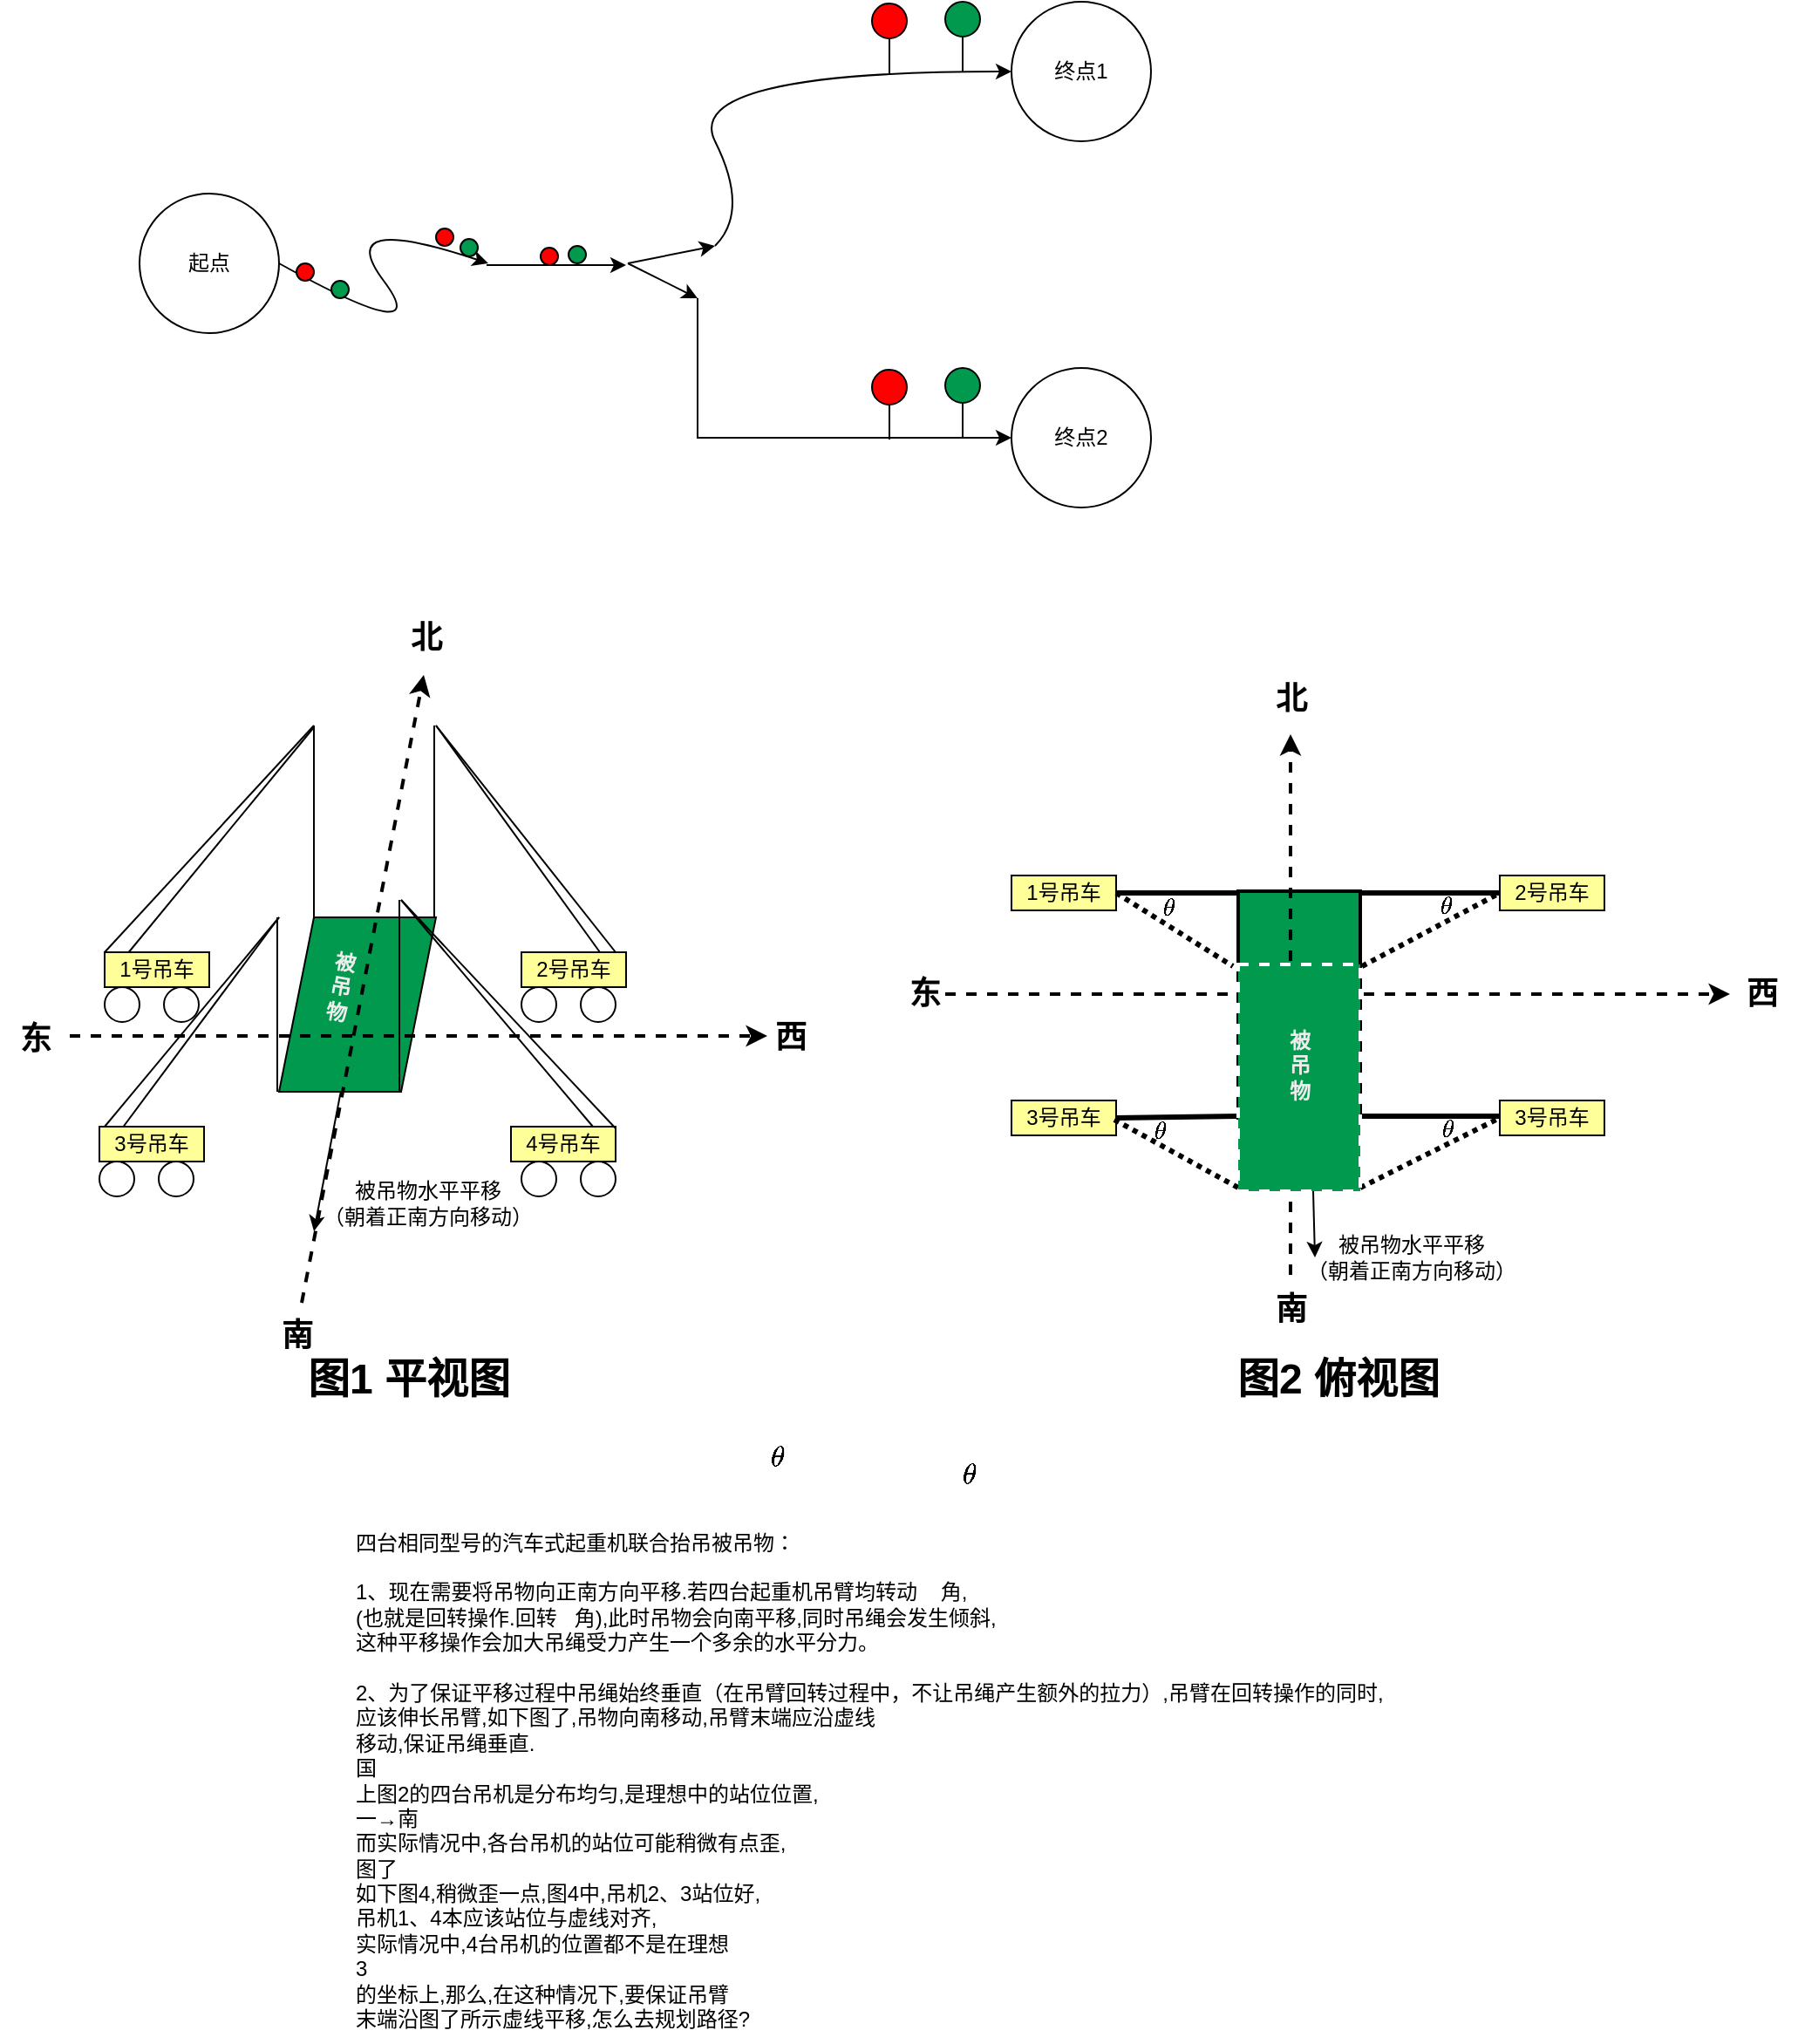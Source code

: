 <mxfile version="26.0.11">
  <diagram name="第 1 页" id="yO9kTaUimBpitbpSiqBW">
    <mxGraphModel dx="1434" dy="738" grid="1" gridSize="10" guides="1" tooltips="1" connect="1" arrows="1" fold="1" page="1" pageScale="1" pageWidth="827" pageHeight="1169" math="1" shadow="0">
      <root>
        <mxCell id="0" />
        <mxCell id="1" parent="0" />
        <mxCell id="OHiCeLRjC_9lza5a5SpA-1" value="起点" style="ellipse;whiteSpace=wrap;html=1;aspect=fixed;" vertex="1" parent="1">
          <mxGeometry x="110" y="250" width="80" height="80" as="geometry" />
        </mxCell>
        <mxCell id="OHiCeLRjC_9lza5a5SpA-2" value="终点2" style="ellipse;whiteSpace=wrap;html=1;aspect=fixed;" vertex="1" parent="1">
          <mxGeometry x="610" y="350" width="80" height="80" as="geometry" />
        </mxCell>
        <mxCell id="OHiCeLRjC_9lza5a5SpA-3" value="终点1" style="ellipse;whiteSpace=wrap;html=1;aspect=fixed;" vertex="1" parent="1">
          <mxGeometry x="610" y="140" width="80" height="80" as="geometry" />
        </mxCell>
        <mxCell id="OHiCeLRjC_9lza5a5SpA-4" value="" style="curved=1;endArrow=classic;html=1;rounded=0;" edge="1" parent="1">
          <mxGeometry width="50" height="50" relative="1" as="geometry">
            <mxPoint x="190" y="290" as="sourcePoint" />
            <mxPoint x="310" y="290" as="targetPoint" />
            <Array as="points">
              <mxPoint x="280" y="340" />
              <mxPoint x="220" y="260" />
            </Array>
          </mxGeometry>
        </mxCell>
        <mxCell id="OHiCeLRjC_9lza5a5SpA-5" value="" style="endArrow=classic;html=1;rounded=0;" edge="1" parent="1">
          <mxGeometry width="50" height="50" relative="1" as="geometry">
            <mxPoint x="309" y="291" as="sourcePoint" />
            <mxPoint x="389" y="291" as="targetPoint" />
          </mxGeometry>
        </mxCell>
        <mxCell id="OHiCeLRjC_9lza5a5SpA-6" value="" style="curved=1;endArrow=classic;html=1;rounded=0;entryX=0;entryY=0.5;entryDx=0;entryDy=0;" edge="1" parent="1" target="OHiCeLRjC_9lza5a5SpA-3">
          <mxGeometry width="50" height="50" relative="1" as="geometry">
            <mxPoint x="440" y="280" as="sourcePoint" />
            <mxPoint x="470" y="240" as="targetPoint" />
            <Array as="points">
              <mxPoint x="460" y="260" />
              <mxPoint x="420" y="180" />
            </Array>
          </mxGeometry>
        </mxCell>
        <mxCell id="OHiCeLRjC_9lza5a5SpA-7" value="" style="endArrow=classic;html=1;rounded=0;entryX=0;entryY=0.5;entryDx=0;entryDy=0;" edge="1" parent="1" target="OHiCeLRjC_9lza5a5SpA-2">
          <mxGeometry width="50" height="50" relative="1" as="geometry">
            <mxPoint x="430" y="310" as="sourcePoint" />
            <mxPoint x="380" y="420" as="targetPoint" />
            <Array as="points">
              <mxPoint x="430" y="390" />
            </Array>
          </mxGeometry>
        </mxCell>
        <mxCell id="OHiCeLRjC_9lza5a5SpA-8" value="" style="endArrow=classic;html=1;rounded=0;" edge="1" parent="1">
          <mxGeometry width="50" height="50" relative="1" as="geometry">
            <mxPoint x="390" y="290" as="sourcePoint" />
            <mxPoint x="440" y="280" as="targetPoint" />
          </mxGeometry>
        </mxCell>
        <mxCell id="OHiCeLRjC_9lza5a5SpA-9" value="" style="endArrow=classic;html=1;rounded=0;" edge="1" parent="1">
          <mxGeometry width="50" height="50" relative="1" as="geometry">
            <mxPoint x="390" y="290" as="sourcePoint" />
            <mxPoint x="430" y="310" as="targetPoint" />
          </mxGeometry>
        </mxCell>
        <mxCell id="OHiCeLRjC_9lza5a5SpA-12" value="" style="group" vertex="1" connectable="0" parent="1">
          <mxGeometry x="530" y="351" width="20" height="40" as="geometry" />
        </mxCell>
        <mxCell id="OHiCeLRjC_9lza5a5SpA-10" value="" style="ellipse;whiteSpace=wrap;html=1;aspect=fixed;fillColor=#FF0000;" vertex="1" parent="OHiCeLRjC_9lza5a5SpA-12">
          <mxGeometry width="20" height="20" as="geometry" />
        </mxCell>
        <mxCell id="OHiCeLRjC_9lza5a5SpA-11" value="" style="endArrow=none;html=1;rounded=0;entryX=0.5;entryY=1;entryDx=0;entryDy=0;" edge="1" parent="OHiCeLRjC_9lza5a5SpA-12" target="OHiCeLRjC_9lza5a5SpA-10">
          <mxGeometry width="50" height="50" relative="1" as="geometry">
            <mxPoint x="10" y="40" as="sourcePoint" />
            <mxPoint x="20" y="30" as="targetPoint" />
          </mxGeometry>
        </mxCell>
        <mxCell id="OHiCeLRjC_9lza5a5SpA-17" value="" style="group" vertex="1" connectable="0" parent="1">
          <mxGeometry x="572" y="350" width="20" height="40" as="geometry" />
        </mxCell>
        <mxCell id="OHiCeLRjC_9lza5a5SpA-18" value="" style="ellipse;whiteSpace=wrap;html=1;aspect=fixed;fillColor=#00994D;" vertex="1" parent="OHiCeLRjC_9lza5a5SpA-17">
          <mxGeometry width="20" height="20" as="geometry" />
        </mxCell>
        <mxCell id="OHiCeLRjC_9lza5a5SpA-19" value="" style="endArrow=none;html=1;rounded=0;entryX=0.5;entryY=1;entryDx=0;entryDy=0;" edge="1" parent="OHiCeLRjC_9lza5a5SpA-17" target="OHiCeLRjC_9lza5a5SpA-18">
          <mxGeometry width="50" height="50" relative="1" as="geometry">
            <mxPoint x="10" y="40" as="sourcePoint" />
            <mxPoint x="20" y="30" as="targetPoint" />
          </mxGeometry>
        </mxCell>
        <mxCell id="OHiCeLRjC_9lza5a5SpA-20" value="" style="group" vertex="1" connectable="0" parent="1">
          <mxGeometry x="530" y="141" width="20" height="40" as="geometry" />
        </mxCell>
        <mxCell id="OHiCeLRjC_9lza5a5SpA-21" value="" style="ellipse;whiteSpace=wrap;html=1;aspect=fixed;fillColor=#FF0000;" vertex="1" parent="OHiCeLRjC_9lza5a5SpA-20">
          <mxGeometry width="20" height="20" as="geometry" />
        </mxCell>
        <mxCell id="OHiCeLRjC_9lza5a5SpA-22" value="" style="endArrow=none;html=1;rounded=0;entryX=0.5;entryY=1;entryDx=0;entryDy=0;" edge="1" parent="OHiCeLRjC_9lza5a5SpA-20" target="OHiCeLRjC_9lza5a5SpA-21">
          <mxGeometry width="50" height="50" relative="1" as="geometry">
            <mxPoint x="10" y="40" as="sourcePoint" />
            <mxPoint x="20" y="30" as="targetPoint" />
          </mxGeometry>
        </mxCell>
        <mxCell id="OHiCeLRjC_9lza5a5SpA-23" value="" style="group" vertex="1" connectable="0" parent="1">
          <mxGeometry x="572" y="140" width="20" height="40" as="geometry" />
        </mxCell>
        <mxCell id="OHiCeLRjC_9lza5a5SpA-24" value="" style="ellipse;whiteSpace=wrap;html=1;aspect=fixed;fillColor=#00994D;" vertex="1" parent="OHiCeLRjC_9lza5a5SpA-23">
          <mxGeometry width="20" height="20" as="geometry" />
        </mxCell>
        <mxCell id="OHiCeLRjC_9lza5a5SpA-25" value="" style="endArrow=none;html=1;rounded=0;entryX=0.5;entryY=1;entryDx=0;entryDy=0;" edge="1" parent="OHiCeLRjC_9lza5a5SpA-23" target="OHiCeLRjC_9lza5a5SpA-24">
          <mxGeometry width="50" height="50" relative="1" as="geometry">
            <mxPoint x="10" y="40" as="sourcePoint" />
            <mxPoint x="20" y="30" as="targetPoint" />
          </mxGeometry>
        </mxCell>
        <mxCell id="OHiCeLRjC_9lza5a5SpA-26" value="" style="ellipse;whiteSpace=wrap;html=1;aspect=fixed;fillColor=#00994D;" vertex="1" parent="1">
          <mxGeometry x="220" y="300" width="10" height="10" as="geometry" />
        </mxCell>
        <mxCell id="OHiCeLRjC_9lza5a5SpA-27" value="" style="ellipse;whiteSpace=wrap;html=1;aspect=fixed;fillColor=#FF0000;" vertex="1" parent="1">
          <mxGeometry x="200" y="290" width="10" height="10" as="geometry" />
        </mxCell>
        <mxCell id="OHiCeLRjC_9lza5a5SpA-29" value="" style="ellipse;whiteSpace=wrap;html=1;aspect=fixed;fillColor=#FF0000;" vertex="1" parent="1">
          <mxGeometry x="280" y="270" width="10" height="10" as="geometry" />
        </mxCell>
        <mxCell id="OHiCeLRjC_9lza5a5SpA-31" value="" style="ellipse;whiteSpace=wrap;html=1;aspect=fixed;fillColor=#00994D;" vertex="1" parent="1">
          <mxGeometry x="294" y="276" width="10" height="10" as="geometry" />
        </mxCell>
        <mxCell id="OHiCeLRjC_9lza5a5SpA-32" value="" style="ellipse;whiteSpace=wrap;html=1;aspect=fixed;fillColor=#00994D;" vertex="1" parent="1">
          <mxGeometry x="356" y="280" width="10" height="10" as="geometry" />
        </mxCell>
        <mxCell id="OHiCeLRjC_9lza5a5SpA-34" value="" style="ellipse;whiteSpace=wrap;html=1;aspect=fixed;fillColor=#FF0000;" vertex="1" parent="1">
          <mxGeometry x="340" y="281" width="10" height="10" as="geometry" />
        </mxCell>
        <mxCell id="OHiCeLRjC_9lza5a5SpA-35" value="&lt;div&gt;&lt;span style=&quot;background-color: transparent; color: light-dark(rgb(0, 0, 0), rgb(255, 255, 255));&quot;&gt;四台相同型号的汽车式起重机联合抬吊被吊物：&lt;/span&gt;&lt;/div&gt;&lt;div&gt;&lt;span style=&quot;background-color: transparent; color: light-dark(rgb(0, 0, 0), rgb(255, 255, 255));&quot;&gt;&lt;br&gt;&lt;/span&gt;&lt;/div&gt;&lt;div&gt;&lt;span style=&quot;background-color: transparent; color: light-dark(rgb(0, 0, 0), rgb(255, 255, 255));&quot;&gt;1、&lt;/span&gt;&lt;span style=&quot;background-color: transparent; color: light-dark(rgb(0, 0, 0), rgb(255, 255, 255));&quot;&gt;现在需要将吊物向正南方向平移.若四台起重机吊臂均转动&amp;nbsp; &amp;nbsp; 角,&lt;/span&gt;&lt;/div&gt;&lt;div style=&quot;&quot;&gt;(也就是回转操作.回转&amp;nbsp; &amp;nbsp;角),此时吊物会向南平移,同时吊绳&lt;span style=&quot;background-color: transparent; color: light-dark(rgb(0, 0, 0), rgb(255, 255, 255));&quot;&gt;会发生倾斜,&lt;/span&gt;&lt;/div&gt;&lt;div style=&quot;&quot;&gt;&lt;span style=&quot;background-color: transparent; color: light-dark(rgb(0, 0, 0), rgb(255, 255, 255));&quot;&gt;这种平移操作会加大吊绳受力产生一个多余&lt;/span&gt;&lt;span style=&quot;background-color: transparent; color: light-dark(rgb(0, 0, 0), rgb(255, 255, 255));&quot;&gt;的水平分力。&lt;/span&gt;&lt;/div&gt;&lt;div style=&quot;&quot;&gt;&lt;span style=&quot;background-color: transparent; color: light-dark(rgb(0, 0, 0), rgb(255, 255, 255));&quot;&gt;&lt;br&gt;&lt;/span&gt;&lt;/div&gt;&lt;div style=&quot;&quot;&gt;&lt;span style=&quot;background-color: transparent; color: light-dark(rgb(0, 0, 0), rgb(255, 255, 255));&quot;&gt;2、为了保证平移过程中吊绳始终垂直（在吊臂回转过程中，不让吊绳产生额外的拉力）,吊臂在回转操作的同时,&lt;/span&gt;&lt;/div&gt;&lt;div&gt;应该伸长吊臂,如下图了,吊物向南移动,吊臂末端应沿虚线&lt;/div&gt;&lt;div&gt;移动,保证吊绳垂直.&lt;/div&gt;&lt;div&gt;国&lt;/div&gt;&lt;div&gt;上图2的四台吊机是分布均匀,是理想中的站位位置,&lt;/div&gt;&lt;div&gt;一→南&lt;/div&gt;&lt;div&gt;而实际情况中,各台吊机的站位可能稍微有点歪,&lt;/div&gt;&lt;div&gt;图了&lt;/div&gt;&lt;div&gt;如下图4,稍微歪一点,图4中,吊机2、3站位好,&lt;/div&gt;&lt;div&gt;吊机1、4本应该站位与虚线对齐,&lt;/div&gt;&lt;div&gt;实际情况中,4台吊机的位置都不是在理想&lt;/div&gt;&lt;div&gt;3&lt;/div&gt;&lt;div&gt;的坐标上,那么,在这种情况下,要保证吊臂&lt;/div&gt;&lt;div&gt;末端沿图了所示虚线平移,怎么去规划路径?&lt;/div&gt;" style="text;html=1;align=left;verticalAlign=middle;resizable=0;points=[];autosize=1;strokeColor=none;fillColor=none;" vertex="1" parent="1">
          <mxGeometry x="232" y="1010" width="610" height="300" as="geometry" />
        </mxCell>
        <mxCell id="OHiCeLRjC_9lza5a5SpA-37" value="" style="endArrow=none;html=1;rounded=0;exitX=0;exitY=0;exitDx=0;exitDy=0;" edge="1" parent="1" source="OHiCeLRjC_9lza5a5SpA-40">
          <mxGeometry width="50" height="50" relative="1" as="geometry">
            <mxPoint x="100" y="685" as="sourcePoint" />
            <mxPoint x="210" y="555" as="targetPoint" />
          </mxGeometry>
        </mxCell>
        <mxCell id="OHiCeLRjC_9lza5a5SpA-39" value="" style="endArrow=none;html=1;rounded=0;" edge="1" parent="1">
          <mxGeometry width="50" height="50" relative="1" as="geometry">
            <mxPoint x="103" y="686" as="sourcePoint" />
            <mxPoint x="210" y="556" as="targetPoint" />
          </mxGeometry>
        </mxCell>
        <mxCell id="OHiCeLRjC_9lza5a5SpA-40" value="1号吊车" style="rounded=0;whiteSpace=wrap;html=1;fillColor=light-dark(#FFFF99,#EDEDED);" vertex="1" parent="1">
          <mxGeometry x="90" y="685" width="60" height="20" as="geometry" />
        </mxCell>
        <mxCell id="OHiCeLRjC_9lza5a5SpA-41" value="" style="ellipse;whiteSpace=wrap;html=1;aspect=fixed;" vertex="1" parent="1">
          <mxGeometry x="90" y="705" width="20" height="20" as="geometry" />
        </mxCell>
        <mxCell id="OHiCeLRjC_9lza5a5SpA-42" value="" style="ellipse;whiteSpace=wrap;html=1;aspect=fixed;" vertex="1" parent="1">
          <mxGeometry x="124" y="705" width="20" height="20" as="geometry" />
        </mxCell>
        <mxCell id="OHiCeLRjC_9lza5a5SpA-43" value="" style="endArrow=none;html=1;rounded=0;" edge="1" parent="1">
          <mxGeometry width="50" height="50" relative="1" as="geometry">
            <mxPoint x="210" y="665" as="sourcePoint" />
            <mxPoint x="210" y="555" as="targetPoint" />
          </mxGeometry>
        </mxCell>
        <mxCell id="OHiCeLRjC_9lza5a5SpA-44" value="" style="endArrow=none;html=1;rounded=0;" edge="1" parent="1">
          <mxGeometry width="50" height="50" relative="1" as="geometry">
            <mxPoint x="90" y="785" as="sourcePoint" />
            <mxPoint x="190" y="665" as="targetPoint" />
          </mxGeometry>
        </mxCell>
        <mxCell id="OHiCeLRjC_9lza5a5SpA-45" value="" style="endArrow=none;html=1;rounded=0;" edge="1" parent="1">
          <mxGeometry width="50" height="50" relative="1" as="geometry">
            <mxPoint x="100" y="786" as="sourcePoint" />
            <mxPoint x="190" y="665" as="targetPoint" />
          </mxGeometry>
        </mxCell>
        <mxCell id="OHiCeLRjC_9lza5a5SpA-46" value="3号吊车" style="rounded=0;whiteSpace=wrap;html=1;fillColor=#FFFF99;" vertex="1" parent="1">
          <mxGeometry x="87" y="785" width="60" height="20" as="geometry" />
        </mxCell>
        <mxCell id="OHiCeLRjC_9lza5a5SpA-47" value="" style="ellipse;whiteSpace=wrap;html=1;aspect=fixed;" vertex="1" parent="1">
          <mxGeometry x="87" y="805" width="20" height="20" as="geometry" />
        </mxCell>
        <mxCell id="OHiCeLRjC_9lza5a5SpA-48" value="" style="ellipse;whiteSpace=wrap;html=1;aspect=fixed;" vertex="1" parent="1">
          <mxGeometry x="121" y="805" width="20" height="20" as="geometry" />
        </mxCell>
        <mxCell id="OHiCeLRjC_9lza5a5SpA-50" value="" style="endArrow=none;html=1;rounded=0;" edge="1" parent="1">
          <mxGeometry width="50" height="50" relative="1" as="geometry">
            <mxPoint x="383" y="685" as="sourcePoint" />
            <mxPoint x="280" y="555" as="targetPoint" />
          </mxGeometry>
        </mxCell>
        <mxCell id="OHiCeLRjC_9lza5a5SpA-51" value="" style="endArrow=none;html=1;rounded=0;exitX=0.75;exitY=0;exitDx=0;exitDy=0;" edge="1" parent="1" source="OHiCeLRjC_9lza5a5SpA-52">
          <mxGeometry width="50" height="50" relative="1" as="geometry">
            <mxPoint x="386" y="686" as="sourcePoint" />
            <mxPoint x="280" y="555" as="targetPoint" />
          </mxGeometry>
        </mxCell>
        <mxCell id="OHiCeLRjC_9lza5a5SpA-52" value="2号吊车" style="rounded=0;whiteSpace=wrap;html=1;flipH=1;fillColor=#FFFF99;" vertex="1" parent="1">
          <mxGeometry x="329" y="685" width="60" height="20" as="geometry" />
        </mxCell>
        <mxCell id="OHiCeLRjC_9lza5a5SpA-53" value="" style="ellipse;whiteSpace=wrap;html=1;aspect=fixed;flipH=1;" vertex="1" parent="1">
          <mxGeometry x="329" y="705" width="20" height="20" as="geometry" />
        </mxCell>
        <mxCell id="OHiCeLRjC_9lza5a5SpA-54" value="" style="ellipse;whiteSpace=wrap;html=1;aspect=fixed;flipH=1;" vertex="1" parent="1">
          <mxGeometry x="363" y="705" width="20" height="20" as="geometry" />
        </mxCell>
        <mxCell id="OHiCeLRjC_9lza5a5SpA-55" value="" style="endArrow=none;html=1;rounded=0;" edge="1" parent="1">
          <mxGeometry width="50" height="50" relative="1" as="geometry">
            <mxPoint x="279" y="665" as="sourcePoint" />
            <mxPoint x="279" y="555" as="targetPoint" />
          </mxGeometry>
        </mxCell>
        <mxCell id="OHiCeLRjC_9lza5a5SpA-58" value="4号吊车" style="rounded=0;whiteSpace=wrap;html=1;flipH=1;fillColor=#FFFF99;" vertex="1" parent="1">
          <mxGeometry x="323" y="785" width="60" height="20" as="geometry" />
        </mxCell>
        <mxCell id="OHiCeLRjC_9lza5a5SpA-59" value="" style="ellipse;whiteSpace=wrap;html=1;aspect=fixed;flipH=1;" vertex="1" parent="1">
          <mxGeometry x="329" y="805" width="20" height="20" as="geometry" />
        </mxCell>
        <mxCell id="OHiCeLRjC_9lza5a5SpA-60" value="" style="ellipse;whiteSpace=wrap;html=1;aspect=fixed;flipH=1;" vertex="1" parent="1">
          <mxGeometry x="363" y="805" width="20" height="20" as="geometry" />
        </mxCell>
        <mxCell id="OHiCeLRjC_9lza5a5SpA-62" value="" style="shape=parallelogram;perimeter=parallelogramPerimeter;whiteSpace=wrap;html=1;fixedSize=1;fillColor=#00994D;" vertex="1" parent="1">
          <mxGeometry x="190" y="665" width="90" height="100" as="geometry" />
        </mxCell>
        <mxCell id="OHiCeLRjC_9lza5a5SpA-49" value="" style="endArrow=none;html=1;rounded=0;" edge="1" parent="1">
          <mxGeometry width="50" height="50" relative="1" as="geometry">
            <mxPoint x="189" y="765" as="sourcePoint" />
            <mxPoint x="189" y="665" as="targetPoint" />
          </mxGeometry>
        </mxCell>
        <mxCell id="OHiCeLRjC_9lza5a5SpA-61" value="" style="endArrow=none;html=1;rounded=0;" edge="1" parent="1">
          <mxGeometry width="50" height="50" relative="1" as="geometry">
            <mxPoint x="259" y="765" as="sourcePoint" />
            <mxPoint x="259" y="655" as="targetPoint" />
          </mxGeometry>
        </mxCell>
        <mxCell id="OHiCeLRjC_9lza5a5SpA-57" value="" style="endArrow=none;html=1;rounded=0;" edge="1" parent="1">
          <mxGeometry width="50" height="50" relative="1" as="geometry">
            <mxPoint x="383" y="786" as="sourcePoint" />
            <mxPoint x="260" y="655" as="targetPoint" />
          </mxGeometry>
        </mxCell>
        <mxCell id="OHiCeLRjC_9lza5a5SpA-56" value="" style="endArrow=none;html=1;rounded=0;" edge="1" parent="1">
          <mxGeometry width="50" height="50" relative="1" as="geometry">
            <mxPoint x="370" y="785" as="sourcePoint" />
            <mxPoint x="260" y="655" as="targetPoint" />
          </mxGeometry>
        </mxCell>
        <mxCell id="OHiCeLRjC_9lza5a5SpA-63" value="" style="endArrow=classic;html=1;rounded=0;" edge="1" parent="1" source="OHiCeLRjC_9lza5a5SpA-62">
          <mxGeometry width="50" height="50" relative="1" as="geometry">
            <mxPoint x="220" y="895" as="sourcePoint" />
            <mxPoint x="210" y="845" as="targetPoint" />
          </mxGeometry>
        </mxCell>
        <mxCell id="OHiCeLRjC_9lza5a5SpA-65" value="" style="endArrow=classic;html=1;rounded=0;strokeWidth=2;dashed=1;" edge="1" parent="1">
          <mxGeometry width="50" height="50" relative="1" as="geometry">
            <mxPoint x="70" y="733" as="sourcePoint" />
            <mxPoint x="470" y="733" as="targetPoint" />
          </mxGeometry>
        </mxCell>
        <mxCell id="OHiCeLRjC_9lza5a5SpA-66" value="" style="endArrow=classic;html=1;rounded=0;strokeWidth=2;dashed=1;" edge="1" parent="1">
          <mxGeometry width="50" height="50" relative="1" as="geometry">
            <mxPoint x="203" y="886" as="sourcePoint" />
            <mxPoint x="273" y="526" as="targetPoint" />
          </mxGeometry>
        </mxCell>
        <mxCell id="OHiCeLRjC_9lza5a5SpA-67" value="&lt;font style=&quot;font-size: 18px;&quot;&gt;&lt;b&gt;东&lt;/b&gt;&lt;/font&gt;" style="text;html=1;align=center;verticalAlign=middle;resizable=0;points=[];autosize=1;strokeColor=none;fillColor=none;" vertex="1" parent="1">
          <mxGeometry x="30" y="715" width="40" height="40" as="geometry" />
        </mxCell>
        <mxCell id="OHiCeLRjC_9lza5a5SpA-68" value="&lt;span style=&quot;font-size: 18px;&quot;&gt;&lt;b&gt;南&lt;/b&gt;&lt;/span&gt;" style="text;html=1;align=center;verticalAlign=middle;resizable=0;points=[];autosize=1;strokeColor=none;fillColor=none;" vertex="1" parent="1">
          <mxGeometry x="180" y="885" width="40" height="40" as="geometry" />
        </mxCell>
        <mxCell id="OHiCeLRjC_9lza5a5SpA-69" value="&lt;font style=&quot;font-size: 18px;&quot;&gt;&lt;b&gt;西&lt;/b&gt;&lt;/font&gt;" style="text;html=1;align=center;verticalAlign=middle;resizable=0;points=[];autosize=1;strokeColor=none;fillColor=none;" vertex="1" parent="1">
          <mxGeometry x="463" y="714" width="40" height="40" as="geometry" />
        </mxCell>
        <mxCell id="OHiCeLRjC_9lza5a5SpA-70" value="&lt;font style=&quot;font-size: 18px;&quot;&gt;&lt;b&gt;北&lt;/b&gt;&lt;/font&gt;" style="text;html=1;align=center;verticalAlign=middle;resizable=0;points=[];autosize=1;strokeColor=none;fillColor=none;" vertex="1" parent="1">
          <mxGeometry x="254" y="485" width="40" height="40" as="geometry" />
        </mxCell>
        <mxCell id="OHiCeLRjC_9lza5a5SpA-71" value="" style="rounded=0;whiteSpace=wrap;html=1;fillColor=#00994D;strokeWidth=2;" vertex="1" parent="1">
          <mxGeometry x="740" y="650" width="70" height="130" as="geometry" />
        </mxCell>
        <mxCell id="OHiCeLRjC_9lza5a5SpA-72" value="" style="endArrow=none;html=1;rounded=0;entryX=0;entryY=0;entryDx=0;entryDy=0;strokeWidth=3;exitX=1;exitY=0.5;exitDx=0;exitDy=0;" edge="1" parent="1" source="OHiCeLRjC_9lza5a5SpA-74">
          <mxGeometry width="50" height="50" relative="1" as="geometry">
            <mxPoint x="650" y="651" as="sourcePoint" />
            <mxPoint x="740" y="651" as="targetPoint" />
          </mxGeometry>
        </mxCell>
        <mxCell id="OHiCeLRjC_9lza5a5SpA-74" value="1号吊车" style="rounded=0;whiteSpace=wrap;html=1;fillColor=light-dark(#FFFF99,#EDEDED);" vertex="1" parent="1">
          <mxGeometry x="610" y="641" width="60" height="20" as="geometry" />
        </mxCell>
        <mxCell id="OHiCeLRjC_9lza5a5SpA-75" value="" style="endArrow=none;html=1;rounded=0;entryX=0;entryY=0;entryDx=0;entryDy=0;strokeWidth=3;exitX=1;exitY=0.5;exitDx=0;exitDy=0;" edge="1" parent="1" source="OHiCeLRjC_9lza5a5SpA-76">
          <mxGeometry width="50" height="50" relative="1" as="geometry">
            <mxPoint x="650" y="779" as="sourcePoint" />
            <mxPoint x="740" y="779" as="targetPoint" />
          </mxGeometry>
        </mxCell>
        <mxCell id="OHiCeLRjC_9lza5a5SpA-76" value="3号吊车" style="rounded=0;whiteSpace=wrap;html=1;fillColor=light-dark(#FFFF99,#EDEDED);" vertex="1" parent="1">
          <mxGeometry x="610" y="770" width="60" height="20" as="geometry" />
        </mxCell>
        <mxCell id="OHiCeLRjC_9lza5a5SpA-77" value="2号吊车" style="rounded=0;whiteSpace=wrap;html=1;fillColor=light-dark(#FFFF99,#EDEDED);" vertex="1" parent="1">
          <mxGeometry x="890" y="641" width="60" height="20" as="geometry" />
        </mxCell>
        <mxCell id="OHiCeLRjC_9lza5a5SpA-78" value="3号吊车" style="rounded=0;whiteSpace=wrap;html=1;fillColor=light-dark(#FFFF99,#EDEDED);" vertex="1" parent="1">
          <mxGeometry x="890" y="770" width="60" height="20" as="geometry" />
        </mxCell>
        <mxCell id="OHiCeLRjC_9lza5a5SpA-79" value="" style="endArrow=none;html=1;rounded=0;entryX=0;entryY=0;entryDx=0;entryDy=0;strokeWidth=3;" edge="1" parent="1">
          <mxGeometry width="50" height="50" relative="1" as="geometry">
            <mxPoint x="810" y="779" as="sourcePoint" />
            <mxPoint x="890" y="779" as="targetPoint" />
          </mxGeometry>
        </mxCell>
        <mxCell id="OHiCeLRjC_9lza5a5SpA-80" value="" style="endArrow=none;html=1;rounded=0;entryX=0;entryY=0;entryDx=0;entryDy=0;strokeWidth=3;" edge="1" parent="1">
          <mxGeometry width="50" height="50" relative="1" as="geometry">
            <mxPoint x="810" y="651" as="sourcePoint" />
            <mxPoint x="890" y="651" as="targetPoint" />
          </mxGeometry>
        </mxCell>
        <mxCell id="OHiCeLRjC_9lza5a5SpA-81" value="&lt;b&gt;&lt;font style=&quot;color: rgb(237, 237, 237);&quot;&gt;被&lt;/font&gt;&lt;/b&gt;&lt;div&gt;&lt;b&gt;&lt;font style=&quot;color: rgb(237, 237, 237);&quot;&gt;吊&lt;/font&gt;&lt;/b&gt;&lt;/div&gt;&lt;div&gt;&lt;b&gt;&lt;font style=&quot;color: rgb(237, 237, 237);&quot;&gt;物&lt;/font&gt;&lt;/b&gt;&lt;/div&gt;" style="text;html=1;align=center;verticalAlign=middle;resizable=0;points=[];autosize=1;strokeColor=none;fillColor=none;rotation=10;" vertex="1" parent="1">
          <mxGeometry x="205" y="675" width="40" height="60" as="geometry" />
        </mxCell>
        <mxCell id="OHiCeLRjC_9lza5a5SpA-84" value="" style="endArrow=classic;html=1;rounded=0;strokeWidth=2;dashed=1;" edge="1" parent="1">
          <mxGeometry width="50" height="50" relative="1" as="geometry">
            <mxPoint x="572" y="709" as="sourcePoint" />
            <mxPoint x="1022" y="709" as="targetPoint" />
          </mxGeometry>
        </mxCell>
        <mxCell id="OHiCeLRjC_9lza5a5SpA-85" value="" style="endArrow=classic;html=1;rounded=0;strokeWidth=2;dashed=1;" edge="1" parent="1">
          <mxGeometry width="50" height="50" relative="1" as="geometry">
            <mxPoint x="770" y="870" as="sourcePoint" />
            <mxPoint x="770" y="560" as="targetPoint" />
          </mxGeometry>
        </mxCell>
        <mxCell id="OHiCeLRjC_9lza5a5SpA-86" value="&lt;font style=&quot;font-size: 18px;&quot;&gt;&lt;b&gt;东&lt;/b&gt;&lt;/font&gt;" style="text;html=1;align=center;verticalAlign=middle;resizable=0;points=[];autosize=1;strokeColor=none;fillColor=none;" vertex="1" parent="1">
          <mxGeometry x="540" y="689" width="40" height="40" as="geometry" />
        </mxCell>
        <mxCell id="OHiCeLRjC_9lza5a5SpA-87" value="&lt;span style=&quot;font-size: 18px;&quot;&gt;&lt;b&gt;南&lt;/b&gt;&lt;/span&gt;" style="text;html=1;align=center;verticalAlign=middle;resizable=0;points=[];autosize=1;strokeColor=none;fillColor=none;" vertex="1" parent="1">
          <mxGeometry x="750" y="870" width="40" height="40" as="geometry" />
        </mxCell>
        <mxCell id="OHiCeLRjC_9lza5a5SpA-88" value="&lt;span style=&quot;font-size: 18px;&quot;&gt;&lt;b&gt;西&lt;/b&gt;&lt;/span&gt;" style="text;html=1;align=center;verticalAlign=middle;resizable=0;points=[];autosize=1;strokeColor=none;fillColor=none;" vertex="1" parent="1">
          <mxGeometry x="1020" y="689" width="40" height="40" as="geometry" />
        </mxCell>
        <mxCell id="OHiCeLRjC_9lza5a5SpA-89" value="&lt;font style=&quot;font-size: 18px;&quot;&gt;&lt;b&gt;北&lt;/b&gt;&lt;/font&gt;" style="text;html=1;align=center;verticalAlign=middle;resizable=0;points=[];autosize=1;strokeColor=none;fillColor=none;" vertex="1" parent="1">
          <mxGeometry x="750" y="520" width="40" height="40" as="geometry" />
        </mxCell>
        <mxCell id="OHiCeLRjC_9lza5a5SpA-90" value="&lt;b&gt;&lt;font style=&quot;font-size: 24px;&quot;&gt;图1 平视图&lt;/font&gt;&lt;/b&gt;" style="text;html=1;align=center;verticalAlign=middle;resizable=0;points=[];autosize=1;strokeColor=none;fillColor=none;" vertex="1" parent="1">
          <mxGeometry x="194" y="910" width="140" height="40" as="geometry" />
        </mxCell>
        <mxCell id="OHiCeLRjC_9lza5a5SpA-91" value="&lt;b&gt;&lt;font style=&quot;font-size: 24px;&quot;&gt;图2 俯视图&lt;/font&gt;&lt;/b&gt;" style="text;html=1;align=center;verticalAlign=middle;resizable=0;points=[];autosize=1;strokeColor=none;fillColor=none;" vertex="1" parent="1">
          <mxGeometry x="727" y="910" width="140" height="40" as="geometry" />
        </mxCell>
        <mxCell id="OHiCeLRjC_9lza5a5SpA-92" value="" style="endArrow=classic;html=1;rounded=0;exitX=0.614;exitY=0.992;exitDx=0;exitDy=0;exitPerimeter=0;" edge="1" parent="1" source="OHiCeLRjC_9lza5a5SpA-99">
          <mxGeometry width="50" height="50" relative="1" as="geometry">
            <mxPoint x="830" y="880" as="sourcePoint" />
            <mxPoint x="784" y="860" as="targetPoint" />
          </mxGeometry>
        </mxCell>
        <mxCell id="OHiCeLRjC_9lza5a5SpA-93" value="被吊物水平平移&lt;div&gt;（朝着正南方向移动）&lt;/div&gt;" style="text;html=1;align=center;verticalAlign=middle;resizable=0;points=[];autosize=1;strokeColor=none;fillColor=none;" vertex="1" parent="1">
          <mxGeometry x="769" y="840" width="140" height="40" as="geometry" />
        </mxCell>
        <mxCell id="OHiCeLRjC_9lza5a5SpA-94" value="被吊物水平平移&lt;div&gt;（朝着正南方向移动）&lt;/div&gt;" style="text;html=1;align=center;verticalAlign=middle;resizable=0;points=[];autosize=1;strokeColor=none;fillColor=none;" vertex="1" parent="1">
          <mxGeometry x="205" y="809" width="140" height="40" as="geometry" />
        </mxCell>
        <mxCell id="OHiCeLRjC_9lza5a5SpA-95" value="" style="endArrow=none;html=1;rounded=0;strokeWidth=3;exitX=1;exitY=0.5;exitDx=0;exitDy=0;dashed=1;dashPattern=1 1;" edge="1" parent="1">
          <mxGeometry width="50" height="50" relative="1" as="geometry">
            <mxPoint x="669" y="781" as="sourcePoint" />
            <mxPoint x="740" y="820" as="targetPoint" />
          </mxGeometry>
        </mxCell>
        <mxCell id="OHiCeLRjC_9lza5a5SpA-96" value="" style="endArrow=none;html=1;rounded=0;strokeWidth=3;dashed=1;dashPattern=1 1;entryX=0;entryY=0.5;entryDx=0;entryDy=0;" edge="1" parent="1" target="OHiCeLRjC_9lza5a5SpA-78">
          <mxGeometry width="50" height="50" relative="1" as="geometry">
            <mxPoint x="810" y="820" as="sourcePoint" />
            <mxPoint x="750" y="830" as="targetPoint" />
          </mxGeometry>
        </mxCell>
        <mxCell id="OHiCeLRjC_9lza5a5SpA-97" value="" style="endArrow=none;html=1;rounded=0;strokeWidth=3;exitX=1;exitY=0.5;exitDx=0;exitDy=0;dashed=1;dashPattern=1 1;entryX=-0.043;entryY=0.331;entryDx=0;entryDy=0;entryPerimeter=0;" edge="1" parent="1" source="OHiCeLRjC_9lza5a5SpA-74" target="OHiCeLRjC_9lza5a5SpA-71">
          <mxGeometry width="50" height="50" relative="1" as="geometry">
            <mxPoint x="679" y="791" as="sourcePoint" />
            <mxPoint x="720" y="690" as="targetPoint" />
          </mxGeometry>
        </mxCell>
        <mxCell id="OHiCeLRjC_9lza5a5SpA-98" value="" style="endArrow=none;html=1;rounded=0;strokeWidth=3;dashed=1;dashPattern=1 1;entryX=0;entryY=0.5;entryDx=0;entryDy=0;exitX=1.014;exitY=0.331;exitDx=0;exitDy=0;exitPerimeter=0;" edge="1" parent="1" source="OHiCeLRjC_9lza5a5SpA-71" target="OHiCeLRjC_9lza5a5SpA-77">
          <mxGeometry width="50" height="50" relative="1" as="geometry">
            <mxPoint x="820" y="690" as="sourcePoint" />
            <mxPoint x="740" y="820" as="targetPoint" />
          </mxGeometry>
        </mxCell>
        <mxCell id="OHiCeLRjC_9lza5a5SpA-99" value="" style="rounded=0;whiteSpace=wrap;html=1;fillColor=#00994D;strokeColor=#FFFFFF;dashed=1;strokeWidth=2;" vertex="1" parent="1">
          <mxGeometry x="740" y="692" width="70" height="130" as="geometry" />
        </mxCell>
        <mxCell id="OHiCeLRjC_9lza5a5SpA-83" value="&lt;b&gt;&lt;font style=&quot;color: rgb(237, 237, 237);&quot;&gt;被&lt;/font&gt;&lt;/b&gt;&lt;div&gt;&lt;b&gt;&lt;font style=&quot;color: rgb(237, 237, 237);&quot;&gt;吊&lt;/font&gt;&lt;/b&gt;&lt;/div&gt;&lt;div&gt;&lt;b&gt;&lt;font style=&quot;color: rgb(237, 237, 237);&quot;&gt;物&lt;/font&gt;&lt;/b&gt;&lt;/div&gt;" style="text;html=1;align=center;verticalAlign=middle;resizable=0;points=[];autosize=1;strokeColor=none;fillColor=none;" vertex="1" parent="1">
          <mxGeometry x="755" y="720" width="40" height="60" as="geometry" />
        </mxCell>
        <mxCell id="OHiCeLRjC_9lza5a5SpA-100" value="&lt;font style=&quot;font-size: 14px;&quot;&gt;$$\theta$$&lt;/font&gt;" style="text;html=1;align=center;verticalAlign=middle;resizable=0;points=[];autosize=1;strokeColor=none;fillColor=none;" vertex="1" parent="1">
          <mxGeometry x="540" y="970" width="90" height="30" as="geometry" />
        </mxCell>
        <mxCell id="OHiCeLRjC_9lza5a5SpA-101" value="&lt;font style=&quot;font-size: 12px;&quot;&gt;$$\theta$$&lt;/font&gt;" style="text;html=1;align=center;verticalAlign=middle;resizable=0;points=[];autosize=1;strokeColor=none;fillColor=none;" vertex="1" parent="1">
          <mxGeometry x="655" y="773" width="80" height="30" as="geometry" />
        </mxCell>
        <mxCell id="OHiCeLRjC_9lza5a5SpA-102" value="&lt;font style=&quot;font-size: 12px;&quot;&gt;$$\theta$$&lt;/font&gt;" style="text;html=1;align=center;verticalAlign=middle;resizable=0;points=[];autosize=1;strokeColor=none;fillColor=none;" vertex="1" parent="1">
          <mxGeometry x="660" y="645" width="80" height="30" as="geometry" />
        </mxCell>
        <mxCell id="OHiCeLRjC_9lza5a5SpA-104" value="&lt;font style=&quot;font-size: 12px;&quot;&gt;$$\theta$$&lt;/font&gt;" style="text;html=1;align=center;verticalAlign=middle;resizable=0;points=[];autosize=1;strokeColor=none;fillColor=none;" vertex="1" parent="1">
          <mxGeometry x="819" y="644" width="80" height="30" as="geometry" />
        </mxCell>
        <mxCell id="OHiCeLRjC_9lza5a5SpA-106" value="&lt;font style=&quot;font-size: 12px;&quot;&gt;$$\theta$$&lt;/font&gt;" style="text;html=1;align=center;verticalAlign=middle;resizable=0;points=[];autosize=1;strokeColor=none;fillColor=none;" vertex="1" parent="1">
          <mxGeometry x="820" y="772" width="80" height="30" as="geometry" />
        </mxCell>
        <mxCell id="OHiCeLRjC_9lza5a5SpA-108" value="&lt;font style=&quot;font-size: 14px;&quot;&gt;$$\theta$$&lt;/font&gt;" style="text;html=1;align=center;verticalAlign=middle;resizable=0;points=[];autosize=1;strokeColor=none;fillColor=none;" vertex="1" parent="1">
          <mxGeometry x="430" y="960" width="90" height="30" as="geometry" />
        </mxCell>
      </root>
    </mxGraphModel>
  </diagram>
</mxfile>
